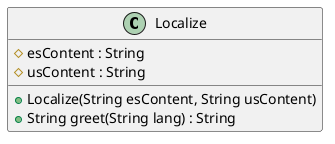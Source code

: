 @startuml

class Localize {
    # esContent : String
    # usContent : String

    + Localize(String esContent, String usContent)
    + String greet(String lang) : String
}

@enduml
